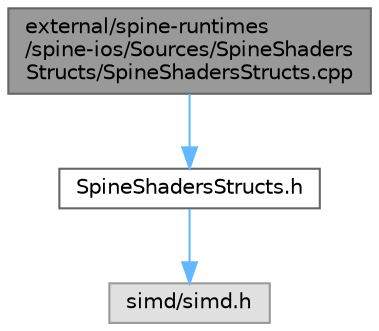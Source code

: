digraph "external/spine-runtimes/spine-ios/Sources/SpineShadersStructs/SpineShadersStructs.cpp"
{
 // LATEX_PDF_SIZE
  bgcolor="transparent";
  edge [fontname=Helvetica,fontsize=10,labelfontname=Helvetica,labelfontsize=10];
  node [fontname=Helvetica,fontsize=10,shape=box,height=0.2,width=0.4];
  Node1 [id="Node000001",label="external/spine-runtimes\l/spine-ios/Sources/SpineShaders\lStructs/SpineShadersStructs.cpp",height=0.2,width=0.4,color="gray40", fillcolor="grey60", style="filled", fontcolor="black",tooltip=" "];
  Node1 -> Node2 [id="edge1_Node000001_Node000002",color="steelblue1",style="solid",tooltip=" "];
  Node2 [id="Node000002",label="SpineShadersStructs.h",height=0.2,width=0.4,color="grey40", fillcolor="white", style="filled",URL="$_spine_shaders_structs_8h.html",tooltip=" "];
  Node2 -> Node3 [id="edge2_Node000002_Node000003",color="steelblue1",style="solid",tooltip=" "];
  Node3 [id="Node000003",label="simd/simd.h",height=0.2,width=0.4,color="grey60", fillcolor="#E0E0E0", style="filled",tooltip=" "];
}
